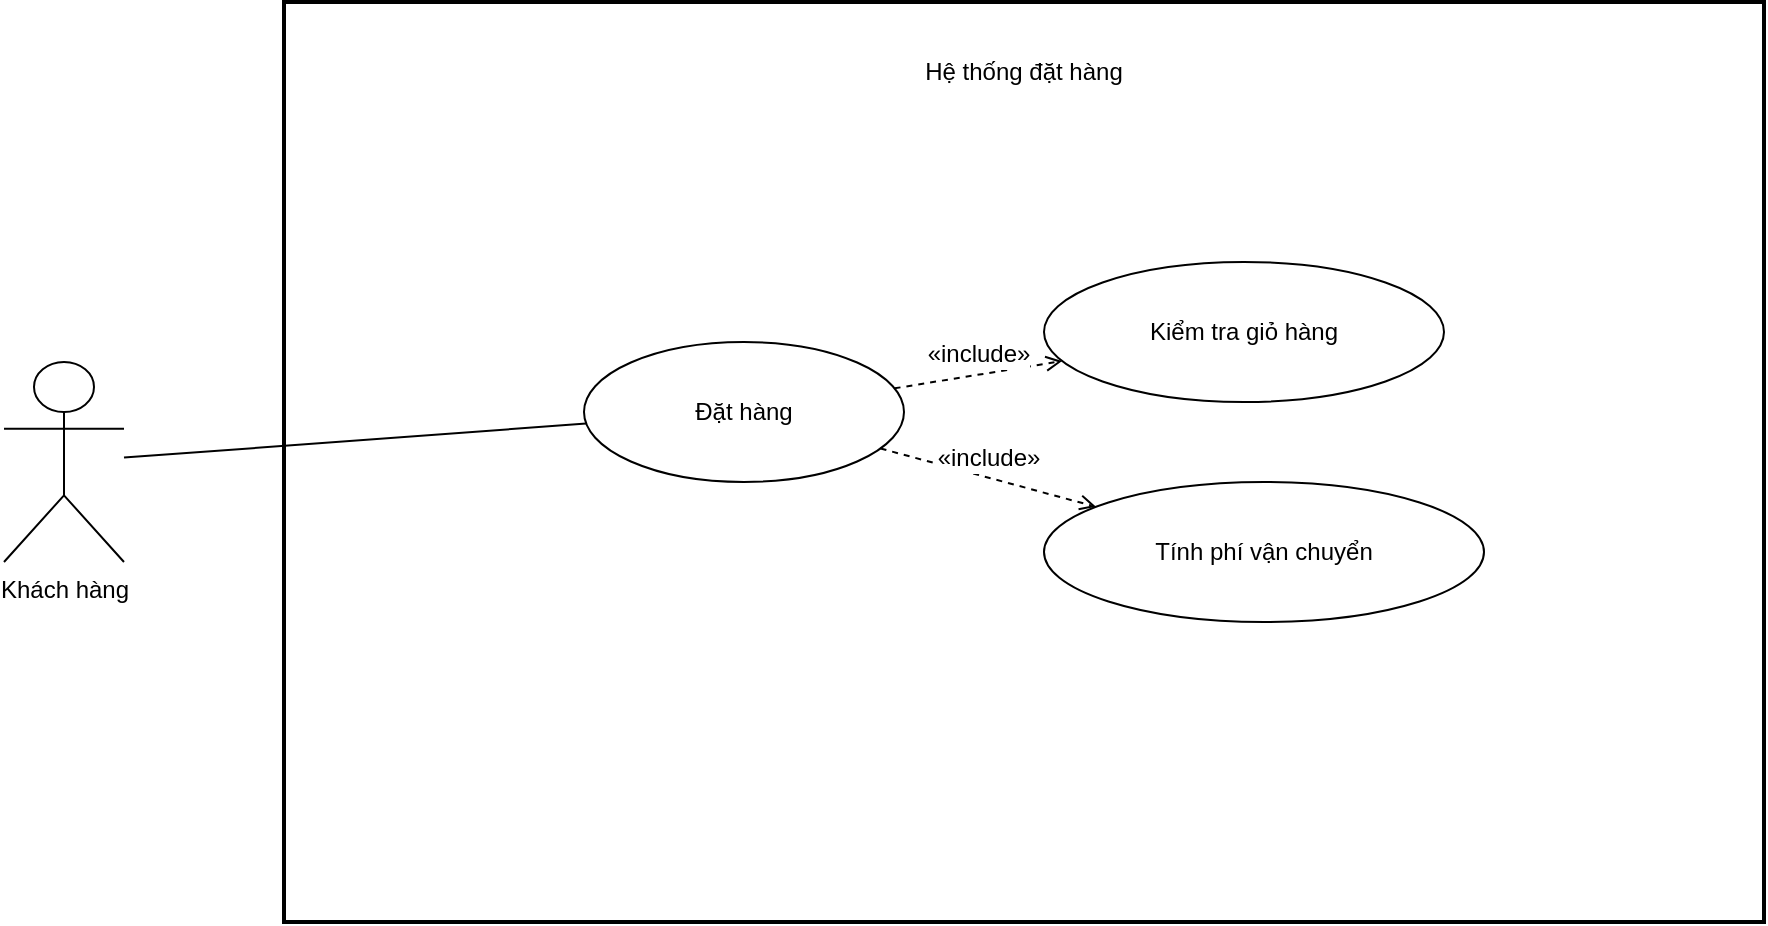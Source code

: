 <mxfile version="28.2.8">
  <diagram id="bai2" name="Bai2">
    <mxGraphModel dx="1281" dy="527" grid="1" gridSize="10" guides="1" tooltips="1" connect="1" arrows="1" fold="1" page="1" pageScale="1" pageWidth="1169" pageHeight="827" math="0" shadow="0">
      <root>
        <mxCell id="0" />
        <mxCell id="1" parent="0" />
        <mxCell id="sysBoundary2" value="" style="shape=rectangle;whiteSpace=wrap;html=1;strokeWidth=2;rounded=0;" parent="1" vertex="1">
          <mxGeometry x="200" y="80" width="740" height="460" as="geometry" />
        </mxCell>
        <mxCell id="uc_order" value="Đặt hàng" style="ellipse;whiteSpace=wrap;html=1;aspect=fixed;" parent="sysBoundary2" vertex="1">
          <mxGeometry x="150" y="170" width="160" height="70" as="geometry" />
        </mxCell>
        <mxCell id="uc_check_cart" value="Kiểm tra giỏ hàng" style="ellipse;whiteSpace=wrap;html=1;aspect=fixed;" parent="sysBoundary2" vertex="1">
          <mxGeometry x="380" y="130" width="200" height="70" as="geometry" />
        </mxCell>
        <mxCell id="uc_ship_fee" value="Tính phí vận chuyển" style="ellipse;whiteSpace=wrap;html=1;aspect=fixed;" parent="sysBoundary2" vertex="1">
          <mxGeometry x="380" y="240" width="220" height="70" as="geometry" />
        </mxCell>
        <mxCell id="include_check_cart" value="«include»" style="endArrow=open;dashed=1;html=1;fontSize=12;labelBackgroundColor=#ffffff;" parent="sysBoundary2" source="uc_order" target="uc_check_cart" edge="1">
          <mxGeometry relative="1" as="geometry">
            <mxPoint y="-10" as="offset" />
          </mxGeometry>
        </mxCell>
        <mxCell id="include_ship_fee" value="«include»" style="endArrow=open;dashed=1;html=1;fontSize=12;labelBackgroundColor=#ffffff;" parent="sysBoundary2" source="uc_order" target="uc_ship_fee" edge="1">
          <mxGeometry relative="1" as="geometry">
            <mxPoint y="-10" as="offset" />
          </mxGeometry>
        </mxCell>
        <mxCell id="BKAu3N_clXocpcLIfOLX-1" value="Hệ thống đặt hàng" style="text;html=1;whiteSpace=wrap;strokeColor=none;fillColor=none;align=center;verticalAlign=middle;rounded=0;" vertex="1" parent="sysBoundary2">
          <mxGeometry x="250" y="20" width="240" height="30" as="geometry" />
        </mxCell>
        <mxCell id="actor_customer" value="Khách hàng" style="shape=umlActor;verticalLabelPosition=bottom;verticalAlign=top;html=1;" parent="1" vertex="1">
          <mxGeometry x="60" y="260" width="60" height="100" as="geometry" />
        </mxCell>
        <mxCell id="assoc_customer_order" style="endArrow=none;html=1;" parent="1" source="actor_customer" target="uc_order" edge="1">
          <mxGeometry relative="1" as="geometry" />
        </mxCell>
      </root>
    </mxGraphModel>
  </diagram>
</mxfile>
